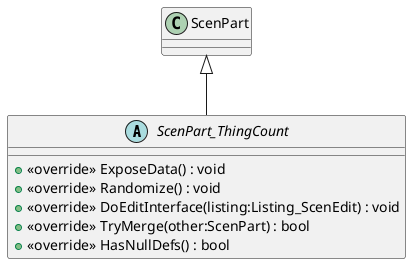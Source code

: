 @startuml
abstract class ScenPart_ThingCount {
    + <<override>> ExposeData() : void
    + <<override>> Randomize() : void
    + <<override>> DoEditInterface(listing:Listing_ScenEdit) : void
    + <<override>> TryMerge(other:ScenPart) : bool
    + <<override>> HasNullDefs() : bool
}
ScenPart <|-- ScenPart_ThingCount
@enduml
